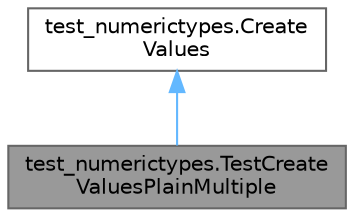 digraph "test_numerictypes.TestCreateValuesPlainMultiple"
{
 // LATEX_PDF_SIZE
  bgcolor="transparent";
  edge [fontname=Helvetica,fontsize=10,labelfontname=Helvetica,labelfontsize=10];
  node [fontname=Helvetica,fontsize=10,shape=box,height=0.2,width=0.4];
  Node1 [id="Node000001",label="test_numerictypes.TestCreate\lValuesPlainMultiple",height=0.2,width=0.4,color="gray40", fillcolor="grey60", style="filled", fontcolor="black",tooltip=" "];
  Node2 -> Node1 [id="edge2_Node000001_Node000002",dir="back",color="steelblue1",style="solid",tooltip=" "];
  Node2 [id="Node000002",label="test_numerictypes.Create\lValues",height=0.2,width=0.4,color="gray40", fillcolor="white", style="filled",URL="$classtest__numerictypes_1_1CreateValues.html",tooltip=" "];
}
